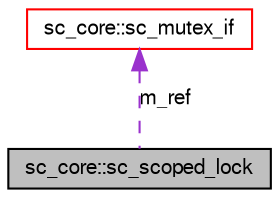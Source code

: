 digraph G
{
  edge [fontname="FreeSans",fontsize="10",labelfontname="FreeSans",labelfontsize="10"];
  node [fontname="FreeSans",fontsize="10",shape=record];
  Node1 [label="sc_core::sc_scoped_lock",height=0.2,width=0.4,color="black", fillcolor="grey75", style="filled" fontcolor="black"];
  Node2 -> Node1 [dir=back,color="darkorchid3",fontsize="10",style="dashed",label="m_ref",fontname="FreeSans"];
  Node2 [label="sc_core::sc_mutex_if",height=0.2,width=0.4,color="red", fillcolor="white", style="filled",URL="$a00132.html"];
}
